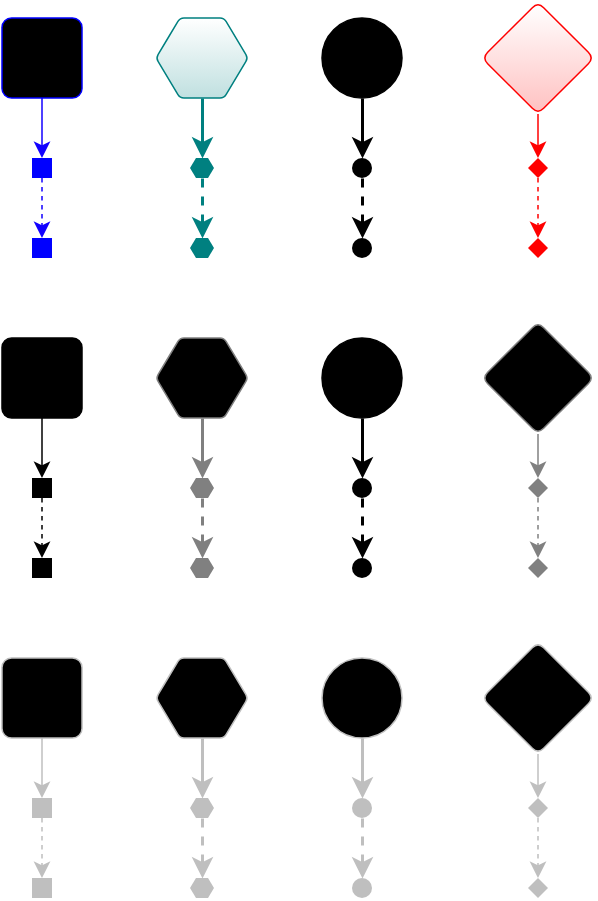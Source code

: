 <mxfile version="26.2.14" pages="2">
  <diagram name="Page-1" id="wKswKMENGGcA1wsyD8yA">
    <mxGraphModel dx="5688" dy="459" grid="1" gridSize="10" guides="1" tooltips="1" connect="1" arrows="1" fold="1" page="1" pageScale="1" pageWidth="827" pageHeight="1169" math="0" shadow="0">
      <root>
        <mxCell id="0" />
        <mxCell id="1" parent="0" />
        <mxCell id="y4FjWm1FvLSgmjiDdV5h-39" style="edgeStyle=orthogonalEdgeStyle;rounded=1;orthogonalLoop=1;jettySize=auto;html=1;exitX=0.5;exitY=1;exitDx=0;exitDy=0;entryX=0.5;entryY=0;entryDx=0;entryDy=0;fontFamily=Helvetica;fontSize=12;fontColor=default;curved=0;strokeWidth=0.75;strokeColor=#1200FF;" edge="1" parent="1" source="NtLfdUlWHBXmKpCX64vb-3" target="y4FjWm1FvLSgmjiDdV5h-13">
          <mxGeometry relative="1" as="geometry" />
        </mxCell>
        <mxCell id="NtLfdUlWHBXmKpCX64vb-3" value="" style="whiteSpace=wrap;html=1;aspect=fixed;gradientColor=light-dark(#c0c0ff, #3b3f72);strokeColor=light-dark(#0000FF,#EDEDED);strokeWidth=0.75;rounded=1;imageWidth=24;imageHeight=24;arcSize=12;" parent="1" vertex="1">
          <mxGeometry x="-4920" y="40" width="40" height="40" as="geometry" />
        </mxCell>
        <mxCell id="y4FjWm1FvLSgmjiDdV5h-26" style="edgeStyle=orthogonalEdgeStyle;rounded=1;orthogonalLoop=1;jettySize=auto;html=1;exitX=0.5;exitY=1;exitDx=0;exitDy=0;entryX=0.5;entryY=0;entryDx=0;entryDy=0;strokeColor=#008080;strokeWidth=1.5;curved=0;" edge="1" parent="1" source="y4FjWm1FvLSgmjiDdV5h-7" target="y4FjWm1FvLSgmjiDdV5h-14">
          <mxGeometry relative="1" as="geometry" />
        </mxCell>
        <mxCell id="y4FjWm1FvLSgmjiDdV5h-7" value="" style="shape=hexagon;perimeter=hexagonPerimeter2;whiteSpace=wrap;html=1;fixedSize=1;arcSize=4;rounded=1;size=12;strokeColor=#008080;gradientColor=#C0E0E0;strokeWidth=0.75;" vertex="1" parent="1">
          <mxGeometry x="-4843" y="40" width="46" height="40" as="geometry" />
        </mxCell>
        <mxCell id="y4FjWm1FvLSgmjiDdV5h-27" style="edgeStyle=orthogonalEdgeStyle;rounded=1;orthogonalLoop=1;jettySize=auto;html=1;exitX=0.5;exitY=1;exitDx=0;exitDy=0;entryX=0.5;entryY=0;entryDx=0;entryDy=0;strokeWidth=1.5;curved=0;" edge="1" parent="1" source="y4FjWm1FvLSgmjiDdV5h-8" target="y4FjWm1FvLSgmjiDdV5h-15">
          <mxGeometry relative="1" as="geometry" />
        </mxCell>
        <mxCell id="y4FjWm1FvLSgmjiDdV5h-8" value="" style="ellipse;whiteSpace=wrap;html=1;gradientColor=light-dark(#c0c0c0, #ededed);strokeWidth=0.75;" vertex="1" parent="1">
          <mxGeometry x="-4760" y="40" width="40" height="40" as="geometry" />
        </mxCell>
        <mxCell id="y4FjWm1FvLSgmjiDdV5h-28" style="edgeStyle=orthogonalEdgeStyle;rounded=1;orthogonalLoop=1;jettySize=auto;html=1;exitX=0.5;exitY=1;exitDx=0;exitDy=0;entryX=0.5;entryY=0;entryDx=0;entryDy=0;strokeColor=#FF0000;strokeWidth=0.75;curved=0;" edge="1" parent="1" source="y4FjWm1FvLSgmjiDdV5h-12" target="y4FjWm1FvLSgmjiDdV5h-18">
          <mxGeometry relative="1" as="geometry" />
        </mxCell>
        <mxCell id="y4FjWm1FvLSgmjiDdV5h-12" value="" style="rhombus;whiteSpace=wrap;html=1;rounded=1;arcSize=8;strokeColor=#FF0000;gradientColor=#FFC2C2;strokeWidth=0.75;resizeHeight=0;" vertex="1" parent="1">
          <mxGeometry x="-4680" y="32" width="56" height="56" as="geometry" />
        </mxCell>
        <mxCell id="y4FjWm1FvLSgmjiDdV5h-13" value="" style="whiteSpace=wrap;html=1;aspect=fixed;gradientColor=none;strokeColor=none;strokeWidth=1;rounded=0;imageWidth=24;imageHeight=24;arcSize=12;fillColor=light-dark(#0000ff, #ededed);" vertex="1" parent="1">
          <mxGeometry x="-4905" y="110" width="10" height="10" as="geometry" />
        </mxCell>
        <mxCell id="y4FjWm1FvLSgmjiDdV5h-14" value="" style="shape=hexagon;perimeter=hexagonPerimeter2;whiteSpace=wrap;html=1;fixedSize=1;arcSize=0;rounded=0;size=3;strokeColor=none;gradientColor=none;fillColor=light-dark(#008080, #ededed);" vertex="1" parent="1">
          <mxGeometry x="-4826" y="110" width="12" height="10" as="geometry" />
        </mxCell>
        <mxCell id="y4FjWm1FvLSgmjiDdV5h-15" value="" style="ellipse;whiteSpace=wrap;html=1;gradientColor=none;strokeWidth=0.75;strokeColor=none;fillColor=#000000;" vertex="1" parent="1">
          <mxGeometry x="-4745" y="110" width="10" height="10" as="geometry" />
        </mxCell>
        <mxCell id="y4FjWm1FvLSgmjiDdV5h-18" value="" style="rhombus;whiteSpace=wrap;html=1;rounded=0;arcSize=8;strokeColor=none;gradientColor=none;strokeWidth=0.75;fillColor=light-dark(#ff0000, #ededed);" vertex="1" parent="1">
          <mxGeometry x="-4657" y="110" width="10" height="10" as="geometry" />
        </mxCell>
        <mxCell id="y4FjWm1FvLSgmjiDdV5h-40" style="edgeStyle=orthogonalEdgeStyle;rounded=1;orthogonalLoop=1;jettySize=auto;html=1;exitX=0.5;exitY=1;exitDx=0;exitDy=0;entryX=0.5;entryY=0;entryDx=0;entryDy=0;fontFamily=Helvetica;fontSize=12;fontColor=default;curved=0;strokeWidth=0.75;strokeColor=#1200FF;dashed=1;" edge="1" parent="1" target="y4FjWm1FvLSgmjiDdV5h-44">
          <mxGeometry relative="1" as="geometry">
            <mxPoint x="-4900" y="120" as="sourcePoint" />
          </mxGeometry>
        </mxCell>
        <mxCell id="y4FjWm1FvLSgmjiDdV5h-41" style="edgeStyle=orthogonalEdgeStyle;rounded=1;orthogonalLoop=1;jettySize=auto;html=1;exitX=0.5;exitY=1;exitDx=0;exitDy=0;entryX=0.5;entryY=0;entryDx=0;entryDy=0;strokeColor=#008080;strokeWidth=1.5;curved=0;dashed=1;" edge="1" parent="1" target="y4FjWm1FvLSgmjiDdV5h-45">
          <mxGeometry relative="1" as="geometry">
            <mxPoint x="-4820" y="120" as="sourcePoint" />
          </mxGeometry>
        </mxCell>
        <mxCell id="y4FjWm1FvLSgmjiDdV5h-42" style="edgeStyle=orthogonalEdgeStyle;rounded=1;orthogonalLoop=1;jettySize=auto;html=1;exitX=0.5;exitY=1;exitDx=0;exitDy=0;entryX=0.5;entryY=0;entryDx=0;entryDy=0;strokeWidth=1.5;dashed=1;curved=0;" edge="1" parent="1" target="y4FjWm1FvLSgmjiDdV5h-46">
          <mxGeometry relative="1" as="geometry">
            <mxPoint x="-4740" y="120" as="sourcePoint" />
          </mxGeometry>
        </mxCell>
        <mxCell id="y4FjWm1FvLSgmjiDdV5h-43" style="edgeStyle=orthogonalEdgeStyle;rounded=1;orthogonalLoop=1;jettySize=auto;html=1;exitX=0.5;exitY=1;exitDx=0;exitDy=0;entryX=0.5;entryY=0;entryDx=0;entryDy=0;strokeColor=#FF0000;strokeWidth=0.75;curved=0;dashed=1;" edge="1" parent="1" target="y4FjWm1FvLSgmjiDdV5h-47" source="y4FjWm1FvLSgmjiDdV5h-18">
          <mxGeometry relative="1" as="geometry">
            <mxPoint x="-4652" y="128" as="sourcePoint" />
          </mxGeometry>
        </mxCell>
        <mxCell id="y4FjWm1FvLSgmjiDdV5h-44" value="" style="whiteSpace=wrap;html=1;aspect=fixed;gradientColor=none;strokeColor=none;strokeWidth=1;rounded=0;imageWidth=24;imageHeight=24;arcSize=12;fillColor=light-dark(#0000ff, #ededed);" vertex="1" parent="1">
          <mxGeometry x="-4905" y="150" width="10" height="10" as="geometry" />
        </mxCell>
        <mxCell id="y4FjWm1FvLSgmjiDdV5h-45" value="" style="shape=hexagon;perimeter=hexagonPerimeter2;whiteSpace=wrap;html=1;fixedSize=1;arcSize=0;rounded=0;size=3;strokeColor=none;gradientColor=none;fillColor=light-dark(#008080, #ededed);" vertex="1" parent="1">
          <mxGeometry x="-4826" y="150" width="12" height="10" as="geometry" />
        </mxCell>
        <mxCell id="y4FjWm1FvLSgmjiDdV5h-46" value="" style="ellipse;whiteSpace=wrap;html=1;gradientColor=none;strokeWidth=0.75;strokeColor=none;fillColor=#000000;" vertex="1" parent="1">
          <mxGeometry x="-4745" y="150" width="10" height="10" as="geometry" />
        </mxCell>
        <mxCell id="y4FjWm1FvLSgmjiDdV5h-47" value="" style="rhombus;whiteSpace=wrap;html=1;rounded=0;arcSize=8;strokeColor=none;gradientColor=none;strokeWidth=0.75;fillColor=light-dark(#ff0000, #ededed);" vertex="1" parent="1">
          <mxGeometry x="-4657" y="150" width="10" height="10" as="geometry" />
        </mxCell>
        <mxCell id="y4FjWm1FvLSgmjiDdV5h-48" style="edgeStyle=orthogonalEdgeStyle;rounded=1;orthogonalLoop=1;jettySize=auto;html=1;exitX=0.5;exitY=1;exitDx=0;exitDy=0;entryX=0.5;entryY=0;entryDx=0;entryDy=0;fontFamily=Helvetica;fontSize=12;fontColor=default;curved=0;strokeWidth=0.75;strokeColor=#000000;" edge="1" parent="1" source="y4FjWm1FvLSgmjiDdV5h-49" target="y4FjWm1FvLSgmjiDdV5h-56">
          <mxGeometry relative="1" as="geometry" />
        </mxCell>
        <mxCell id="y4FjWm1FvLSgmjiDdV5h-49" value="" style="whiteSpace=wrap;html=1;aspect=fixed;gradientColor=light-dark(#C0C0C0,#3B3F72);strokeColor=light-dark(#000000,#EDEDED);strokeWidth=0.75;rounded=1;imageWidth=24;imageHeight=24;arcSize=12;" vertex="1" parent="1">
          <mxGeometry x="-4920" y="200" width="40" height="40" as="geometry" />
        </mxCell>
        <mxCell id="y4FjWm1FvLSgmjiDdV5h-50" style="edgeStyle=orthogonalEdgeStyle;rounded=1;orthogonalLoop=1;jettySize=auto;html=1;exitX=0.5;exitY=1;exitDx=0;exitDy=0;entryX=0.5;entryY=0;entryDx=0;entryDy=0;strokeColor=#808080;strokeWidth=1.5;curved=0;" edge="1" parent="1" source="y4FjWm1FvLSgmjiDdV5h-51" target="y4FjWm1FvLSgmjiDdV5h-57">
          <mxGeometry relative="1" as="geometry" />
        </mxCell>
        <mxCell id="y4FjWm1FvLSgmjiDdV5h-51" value="" style="shape=hexagon;perimeter=hexagonPerimeter2;whiteSpace=wrap;html=1;fixedSize=1;arcSize=4;rounded=1;size=12;strokeColor=#808080;gradientColor=light-dark(#e0e0e0, #1d3838);strokeWidth=0.75;" vertex="1" parent="1">
          <mxGeometry x="-4843" y="200" width="46" height="40" as="geometry" />
        </mxCell>
        <mxCell id="y4FjWm1FvLSgmjiDdV5h-52" style="edgeStyle=orthogonalEdgeStyle;rounded=1;orthogonalLoop=1;jettySize=auto;html=1;exitX=0.5;exitY=1;exitDx=0;exitDy=0;entryX=0.5;entryY=0;entryDx=0;entryDy=0;strokeWidth=1.5;curved=0;" edge="1" parent="1" source="y4FjWm1FvLSgmjiDdV5h-53" target="y4FjWm1FvLSgmjiDdV5h-58">
          <mxGeometry relative="1" as="geometry" />
        </mxCell>
        <mxCell id="y4FjWm1FvLSgmjiDdV5h-53" value="" style="ellipse;whiteSpace=wrap;html=1;gradientColor=light-dark(#c0c0c0, #ededed);strokeWidth=0.75;" vertex="1" parent="1">
          <mxGeometry x="-4760" y="200" width="40" height="40" as="geometry" />
        </mxCell>
        <mxCell id="y4FjWm1FvLSgmjiDdV5h-54" style="edgeStyle=orthogonalEdgeStyle;rounded=1;orthogonalLoop=1;jettySize=auto;html=1;exitX=0.5;exitY=1;exitDx=0;exitDy=0;entryX=0.5;entryY=0;entryDx=0;entryDy=0;strokeColor=light-dark(#808080,#EDEDED);strokeWidth=0.75;curved=0;" edge="1" parent="1" source="y4FjWm1FvLSgmjiDdV5h-55" target="y4FjWm1FvLSgmjiDdV5h-59">
          <mxGeometry relative="1" as="geometry" />
        </mxCell>
        <mxCell id="y4FjWm1FvLSgmjiDdV5h-55" value="" style="rhombus;whiteSpace=wrap;html=1;rounded=1;arcSize=8;strokeColor=#808080;gradientColor=light-dark(#E0E0E0,#EDEDED);strokeWidth=0.75;" vertex="1" parent="1">
          <mxGeometry x="-4680" y="192" width="56" height="56" as="geometry" />
        </mxCell>
        <mxCell id="y4FjWm1FvLSgmjiDdV5h-56" value="" style="whiteSpace=wrap;html=1;aspect=fixed;gradientColor=none;strokeColor=none;strokeWidth=1;rounded=0;imageWidth=24;imageHeight=24;arcSize=12;fillColor=#000000;" vertex="1" parent="1">
          <mxGeometry x="-4905" y="270" width="10" height="10" as="geometry" />
        </mxCell>
        <mxCell id="y4FjWm1FvLSgmjiDdV5h-57" value="" style="shape=hexagon;perimeter=hexagonPerimeter2;whiteSpace=wrap;html=1;fixedSize=1;arcSize=0;rounded=0;size=3;strokeColor=none;gradientColor=none;fillColor=light-dark(#808080,#EDEDED);" vertex="1" parent="1">
          <mxGeometry x="-4826" y="270" width="12" height="10" as="geometry" />
        </mxCell>
        <mxCell id="y4FjWm1FvLSgmjiDdV5h-58" value="" style="ellipse;whiteSpace=wrap;html=1;gradientColor=none;strokeWidth=0.75;strokeColor=none;fillColor=#000000;" vertex="1" parent="1">
          <mxGeometry x="-4745" y="270" width="10" height="10" as="geometry" />
        </mxCell>
        <mxCell id="y4FjWm1FvLSgmjiDdV5h-59" value="" style="rhombus;whiteSpace=wrap;html=1;rounded=0;arcSize=8;strokeColor=none;gradientColor=none;strokeWidth=0.75;fillColor=light-dark(#808080,#EDEDED);" vertex="1" parent="1">
          <mxGeometry x="-4657" y="270" width="10" height="10" as="geometry" />
        </mxCell>
        <mxCell id="y4FjWm1FvLSgmjiDdV5h-60" style="edgeStyle=orthogonalEdgeStyle;rounded=1;orthogonalLoop=1;jettySize=auto;html=1;exitX=0.5;exitY=1;exitDx=0;exitDy=0;entryX=0.5;entryY=0;entryDx=0;entryDy=0;fontFamily=Helvetica;fontSize=12;fontColor=default;curved=0;strokeWidth=0.75;strokeColor=#000000;dashed=1;" edge="1" parent="1" target="y4FjWm1FvLSgmjiDdV5h-64">
          <mxGeometry relative="1" as="geometry">
            <mxPoint x="-4900" y="280" as="sourcePoint" />
          </mxGeometry>
        </mxCell>
        <mxCell id="y4FjWm1FvLSgmjiDdV5h-61" style="edgeStyle=orthogonalEdgeStyle;rounded=1;orthogonalLoop=1;jettySize=auto;html=1;exitX=0.5;exitY=1;exitDx=0;exitDy=0;entryX=0.5;entryY=0;entryDx=0;entryDy=0;strokeColor=#808080;strokeWidth=1.5;curved=0;dashed=1;" edge="1" parent="1" target="y4FjWm1FvLSgmjiDdV5h-65">
          <mxGeometry relative="1" as="geometry">
            <mxPoint x="-4820" y="280" as="sourcePoint" />
          </mxGeometry>
        </mxCell>
        <mxCell id="y4FjWm1FvLSgmjiDdV5h-62" style="edgeStyle=orthogonalEdgeStyle;rounded=1;orthogonalLoop=1;jettySize=auto;html=1;exitX=0.5;exitY=1;exitDx=0;exitDy=0;entryX=0.5;entryY=0;entryDx=0;entryDy=0;strokeWidth=1.5;dashed=1;curved=0;" edge="1" parent="1" target="y4FjWm1FvLSgmjiDdV5h-66">
          <mxGeometry relative="1" as="geometry">
            <mxPoint x="-4740" y="280" as="sourcePoint" />
          </mxGeometry>
        </mxCell>
        <mxCell id="y4FjWm1FvLSgmjiDdV5h-63" style="edgeStyle=orthogonalEdgeStyle;rounded=1;orthogonalLoop=1;jettySize=auto;html=1;exitX=0.5;exitY=1;exitDx=0;exitDy=0;entryX=0.5;entryY=0;entryDx=0;entryDy=0;strokeColor=#808080;strokeWidth=0.75;curved=0;dashed=1;" edge="1" parent="1" source="y4FjWm1FvLSgmjiDdV5h-59" target="y4FjWm1FvLSgmjiDdV5h-67">
          <mxGeometry relative="1" as="geometry">
            <mxPoint x="-4652" y="288" as="sourcePoint" />
          </mxGeometry>
        </mxCell>
        <mxCell id="y4FjWm1FvLSgmjiDdV5h-64" value="" style="whiteSpace=wrap;html=1;aspect=fixed;gradientColor=none;strokeColor=none;strokeWidth=1;rounded=0;imageWidth=24;imageHeight=24;arcSize=12;fillColor=light-dark(#000000,#EDEDED);" vertex="1" parent="1">
          <mxGeometry x="-4905" y="310" width="10" height="10" as="geometry" />
        </mxCell>
        <mxCell id="y4FjWm1FvLSgmjiDdV5h-65" value="" style="shape=hexagon;perimeter=hexagonPerimeter2;whiteSpace=wrap;html=1;fixedSize=1;arcSize=0;rounded=0;size=3;strokeColor=none;gradientColor=none;fillColor=light-dark(#808080,#EDEDED);" vertex="1" parent="1">
          <mxGeometry x="-4826" y="310" width="12" height="10" as="geometry" />
        </mxCell>
        <mxCell id="y4FjWm1FvLSgmjiDdV5h-66" value="" style="ellipse;whiteSpace=wrap;html=1;gradientColor=none;strokeWidth=0.75;strokeColor=none;fillColor=#000000;" vertex="1" parent="1">
          <mxGeometry x="-4745" y="310" width="10" height="10" as="geometry" />
        </mxCell>
        <mxCell id="y4FjWm1FvLSgmjiDdV5h-67" value="" style="rhombus;whiteSpace=wrap;html=1;rounded=0;arcSize=8;strokeColor=none;gradientColor=none;strokeWidth=0.75;fillColor=light-dark(#808080,#EDEDED);" vertex="1" parent="1">
          <mxGeometry x="-4657" y="310" width="10" height="10" as="geometry" />
        </mxCell>
        <mxCell id="y4FjWm1FvLSgmjiDdV5h-68" style="edgeStyle=orthogonalEdgeStyle;rounded=1;orthogonalLoop=1;jettySize=auto;html=1;exitX=0.5;exitY=1;exitDx=0;exitDy=0;entryX=0.5;entryY=0;entryDx=0;entryDy=0;fontFamily=Helvetica;fontSize=12;fontColor=default;curved=0;strokeWidth=0.75;strokeColor=#BFBFBF;" edge="1" parent="1" source="y4FjWm1FvLSgmjiDdV5h-69" target="y4FjWm1FvLSgmjiDdV5h-76">
          <mxGeometry relative="1" as="geometry" />
        </mxCell>
        <mxCell id="y4FjWm1FvLSgmjiDdV5h-69" value="" style="whiteSpace=wrap;html=1;aspect=fixed;gradientColor=light-dark(#EFEFEF,#3B3F72);strokeColor=light-dark(#BFBFBF,#EDEDED);strokeWidth=0.75;rounded=1;imageWidth=24;imageHeight=24;arcSize=12;" vertex="1" parent="1">
          <mxGeometry x="-4920" y="360" width="40" height="40" as="geometry" />
        </mxCell>
        <mxCell id="y4FjWm1FvLSgmjiDdV5h-70" style="edgeStyle=orthogonalEdgeStyle;rounded=1;orthogonalLoop=1;jettySize=auto;html=1;exitX=0.5;exitY=1;exitDx=0;exitDy=0;entryX=0.5;entryY=0;entryDx=0;entryDy=0;strokeColor=#BFBFBF;strokeWidth=1.5;curved=0;" edge="1" parent="1" source="y4FjWm1FvLSgmjiDdV5h-71" target="y4FjWm1FvLSgmjiDdV5h-77">
          <mxGeometry relative="1" as="geometry" />
        </mxCell>
        <mxCell id="y4FjWm1FvLSgmjiDdV5h-71" value="" style="shape=hexagon;perimeter=hexagonPerimeter2;whiteSpace=wrap;html=1;fixedSize=1;arcSize=4;rounded=1;size=12;strokeColor=#BFBFBF;gradientColor=light-dark(#EFEFEF,#EDEDED);strokeWidth=0.75;" vertex="1" parent="1">
          <mxGeometry x="-4843" y="360" width="46" height="40" as="geometry" />
        </mxCell>
        <mxCell id="y4FjWm1FvLSgmjiDdV5h-72" style="edgeStyle=orthogonalEdgeStyle;rounded=1;orthogonalLoop=1;jettySize=auto;html=1;exitX=0.5;exitY=1;exitDx=0;exitDy=0;entryX=0.5;entryY=0;entryDx=0;entryDy=0;strokeWidth=1.5;curved=0;strokeColor=#BFBFBF;" edge="1" parent="1" source="y4FjWm1FvLSgmjiDdV5h-73" target="y4FjWm1FvLSgmjiDdV5h-78">
          <mxGeometry relative="1" as="geometry" />
        </mxCell>
        <mxCell id="y4FjWm1FvLSgmjiDdV5h-73" value="" style="ellipse;whiteSpace=wrap;html=1;gradientColor=light-dark(#EFEFEF,#EDEDED);strokeWidth=0.75;strokeColor=#BFBFBF;" vertex="1" parent="1">
          <mxGeometry x="-4760" y="360" width="40" height="40" as="geometry" />
        </mxCell>
        <mxCell id="y4FjWm1FvLSgmjiDdV5h-74" style="edgeStyle=orthogonalEdgeStyle;rounded=1;orthogonalLoop=1;jettySize=auto;html=1;exitX=0.5;exitY=1;exitDx=0;exitDy=0;entryX=0.5;entryY=0;entryDx=0;entryDy=0;strokeColor=#BFBFBF;strokeWidth=0.75;curved=0;" edge="1" parent="1" source="y4FjWm1FvLSgmjiDdV5h-75" target="y4FjWm1FvLSgmjiDdV5h-79">
          <mxGeometry relative="1" as="geometry" />
        </mxCell>
        <mxCell id="y4FjWm1FvLSgmjiDdV5h-75" value="" style="rhombus;whiteSpace=wrap;html=1;rounded=1;arcSize=8;strokeColor=#BFBFBF;gradientColor=light-dark(#EFEFEF,#EDEDED);strokeWidth=0.75;" vertex="1" parent="1">
          <mxGeometry x="-4680" y="352" width="56" height="56" as="geometry" />
        </mxCell>
        <mxCell id="y4FjWm1FvLSgmjiDdV5h-76" value="" style="whiteSpace=wrap;html=1;aspect=fixed;gradientColor=none;strokeColor=none;strokeWidth=1;rounded=0;imageWidth=24;imageHeight=24;arcSize=12;fillColor=light-dark(#bfbfbf, #ededed);" vertex="1" parent="1">
          <mxGeometry x="-4905" y="430" width="10" height="10" as="geometry" />
        </mxCell>
        <mxCell id="y4FjWm1FvLSgmjiDdV5h-77" value="" style="shape=hexagon;perimeter=hexagonPerimeter2;whiteSpace=wrap;html=1;fixedSize=1;arcSize=0;rounded=0;size=3;strokeColor=none;gradientColor=none;fillColor=light-dark(#bfbfbf, #ededed);" vertex="1" parent="1">
          <mxGeometry x="-4826" y="430" width="12" height="10" as="geometry" />
        </mxCell>
        <mxCell id="y4FjWm1FvLSgmjiDdV5h-78" value="" style="ellipse;whiteSpace=wrap;html=1;gradientColor=none;strokeWidth=0.75;strokeColor=none;fillColor=light-dark(#bfbfbf, #ededed);" vertex="1" parent="1">
          <mxGeometry x="-4745" y="430" width="10" height="10" as="geometry" />
        </mxCell>
        <mxCell id="y4FjWm1FvLSgmjiDdV5h-79" value="" style="rhombus;whiteSpace=wrap;html=1;rounded=0;arcSize=8;strokeColor=none;gradientColor=none;strokeWidth=0.75;fillColor=light-dark(#bfbfbf, #ededed);" vertex="1" parent="1">
          <mxGeometry x="-4657" y="430" width="10" height="10" as="geometry" />
        </mxCell>
        <mxCell id="y4FjWm1FvLSgmjiDdV5h-80" style="edgeStyle=orthogonalEdgeStyle;rounded=1;orthogonalLoop=1;jettySize=auto;html=1;exitX=0.5;exitY=1;exitDx=0;exitDy=0;entryX=0.5;entryY=0;entryDx=0;entryDy=0;fontFamily=Helvetica;fontSize=12;fontColor=default;curved=0;strokeWidth=0.75;strokeColor=#BFBFBF;dashed=1;" edge="1" parent="1" target="y4FjWm1FvLSgmjiDdV5h-84">
          <mxGeometry relative="1" as="geometry">
            <mxPoint x="-4900" y="440" as="sourcePoint" />
          </mxGeometry>
        </mxCell>
        <mxCell id="y4FjWm1FvLSgmjiDdV5h-81" style="edgeStyle=orthogonalEdgeStyle;rounded=1;orthogonalLoop=1;jettySize=auto;html=1;exitX=0.5;exitY=1;exitDx=0;exitDy=0;entryX=0.5;entryY=0;entryDx=0;entryDy=0;strokeColor=#BFBFBF;strokeWidth=1.5;curved=0;dashed=1;" edge="1" parent="1" target="y4FjWm1FvLSgmjiDdV5h-85">
          <mxGeometry relative="1" as="geometry">
            <mxPoint x="-4820" y="440" as="sourcePoint" />
          </mxGeometry>
        </mxCell>
        <mxCell id="y4FjWm1FvLSgmjiDdV5h-82" style="edgeStyle=orthogonalEdgeStyle;rounded=1;orthogonalLoop=1;jettySize=auto;html=1;exitX=0.5;exitY=1;exitDx=0;exitDy=0;entryX=0.5;entryY=0;entryDx=0;entryDy=0;strokeWidth=1.5;dashed=1;curved=0;strokeColor=#BFBFBF;" edge="1" parent="1" target="y4FjWm1FvLSgmjiDdV5h-86">
          <mxGeometry relative="1" as="geometry">
            <mxPoint x="-4740" y="440" as="sourcePoint" />
          </mxGeometry>
        </mxCell>
        <mxCell id="y4FjWm1FvLSgmjiDdV5h-83" style="edgeStyle=orthogonalEdgeStyle;rounded=1;orthogonalLoop=1;jettySize=auto;html=1;exitX=0.5;exitY=1;exitDx=0;exitDy=0;entryX=0.5;entryY=0;entryDx=0;entryDy=0;strokeColor=#BFBFBF;strokeWidth=0.75;curved=0;dashed=1;" edge="1" parent="1" source="y4FjWm1FvLSgmjiDdV5h-79" target="y4FjWm1FvLSgmjiDdV5h-87">
          <mxGeometry relative="1" as="geometry">
            <mxPoint x="-4652" y="448" as="sourcePoint" />
          </mxGeometry>
        </mxCell>
        <mxCell id="y4FjWm1FvLSgmjiDdV5h-84" value="" style="whiteSpace=wrap;html=1;aspect=fixed;gradientColor=none;strokeColor=none;strokeWidth=1;rounded=0;imageWidth=24;imageHeight=24;arcSize=12;fillColor=light-dark(#BFBFBF,#EDEDED);" vertex="1" parent="1">
          <mxGeometry x="-4905" y="470" width="10" height="10" as="geometry" />
        </mxCell>
        <mxCell id="y4FjWm1FvLSgmjiDdV5h-85" value="" style="shape=hexagon;perimeter=hexagonPerimeter2;whiteSpace=wrap;html=1;fixedSize=1;arcSize=0;rounded=0;size=3;strokeColor=none;gradientColor=none;fillColor=light-dark(#BFBFBF,#EDEDED);" vertex="1" parent="1">
          <mxGeometry x="-4826" y="470" width="12" height="10" as="geometry" />
        </mxCell>
        <mxCell id="y4FjWm1FvLSgmjiDdV5h-86" value="" style="ellipse;whiteSpace=wrap;html=1;gradientColor=none;strokeWidth=0.75;strokeColor=none;fillColor=light-dark(#BFBFBF,#EDEDED);" vertex="1" parent="1">
          <mxGeometry x="-4745" y="470" width="10" height="10" as="geometry" />
        </mxCell>
        <mxCell id="y4FjWm1FvLSgmjiDdV5h-87" value="" style="rhombus;whiteSpace=wrap;html=1;rounded=0;arcSize=8;strokeColor=none;gradientColor=none;strokeWidth=0.75;fillColor=light-dark(#BFBFBF,#EDEDED);" vertex="1" parent="1">
          <mxGeometry x="-4657" y="470" width="10" height="10" as="geometry" />
        </mxCell>
      </root>
    </mxGraphModel>
  </diagram>
  <diagram id="GduXTLKWXNw7-RVU3vwH" name="Page-2">
    <mxGraphModel dx="1001" dy="1376" grid="1" gridSize="10" guides="1" tooltips="1" connect="1" arrows="1" fold="1" page="1" pageScale="1" pageWidth="827" pageHeight="1169" math="0" shadow="0">
      <root>
        <mxCell id="0" />
        <mxCell id="1" parent="0" />
      </root>
    </mxGraphModel>
  </diagram>
</mxfile>

